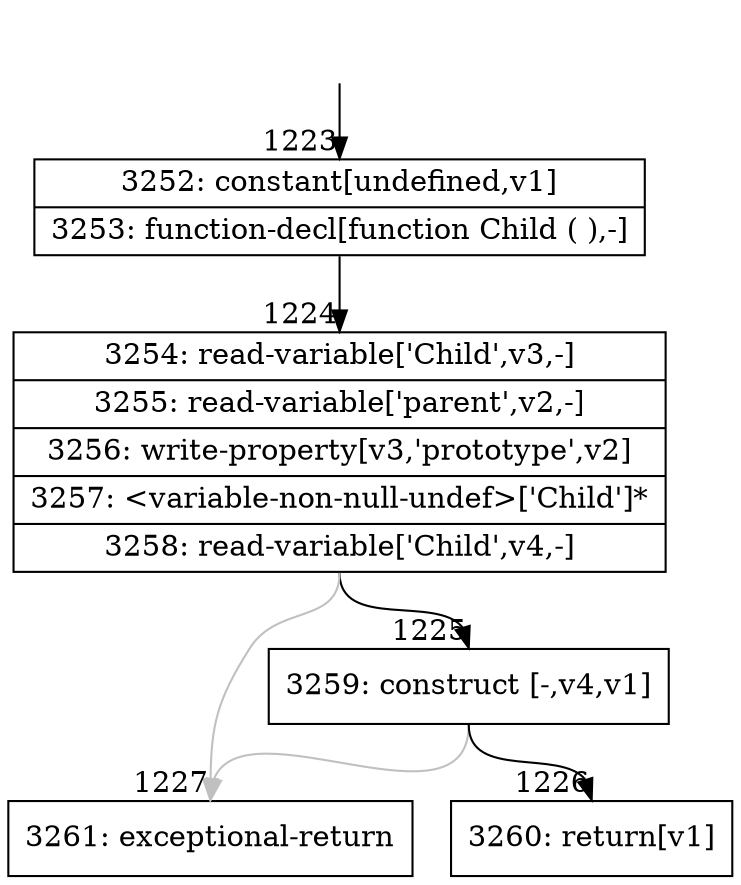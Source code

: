 digraph {
rankdir="TD"
BB_entry92[shape=none,label=""];
BB_entry92 -> BB1223 [tailport=s, headport=n, headlabel="    1223"]
BB1223 [shape=record label="{3252: constant[undefined,v1]|3253: function-decl[function Child ( ),-]}" ] 
BB1223 -> BB1224 [tailport=s, headport=n, headlabel="      1224"]
BB1224 [shape=record label="{3254: read-variable['Child',v3,-]|3255: read-variable['parent',v2,-]|3256: write-property[v3,'prototype',v2]|3257: \<variable-non-null-undef\>['Child']*|3258: read-variable['Child',v4,-]}" ] 
BB1224 -> BB1225 [tailport=s, headport=n, headlabel="      1225"]
BB1224 -> BB1227 [tailport=s, headport=n, color=gray, headlabel="      1227"]
BB1225 [shape=record label="{3259: construct [-,v4,v1]}" ] 
BB1225 -> BB1226 [tailport=s, headport=n, headlabel="      1226"]
BB1225 -> BB1227 [tailport=s, headport=n, color=gray]
BB1226 [shape=record label="{3260: return[v1]}" ] 
BB1227 [shape=record label="{3261: exceptional-return}" ] 
//#$~ 1053
}
